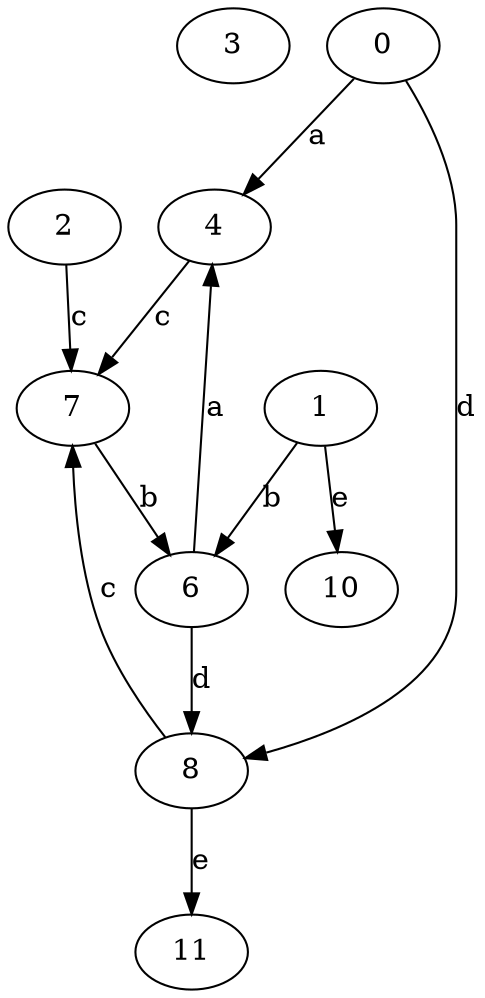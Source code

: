 strict digraph  {
3;
0;
4;
1;
6;
7;
2;
8;
10;
11;
0 -> 4  [label=a];
0 -> 8  [label=d];
4 -> 7  [label=c];
1 -> 6  [label=b];
1 -> 10  [label=e];
6 -> 4  [label=a];
6 -> 8  [label=d];
7 -> 6  [label=b];
2 -> 7  [label=c];
8 -> 7  [label=c];
8 -> 11  [label=e];
}
